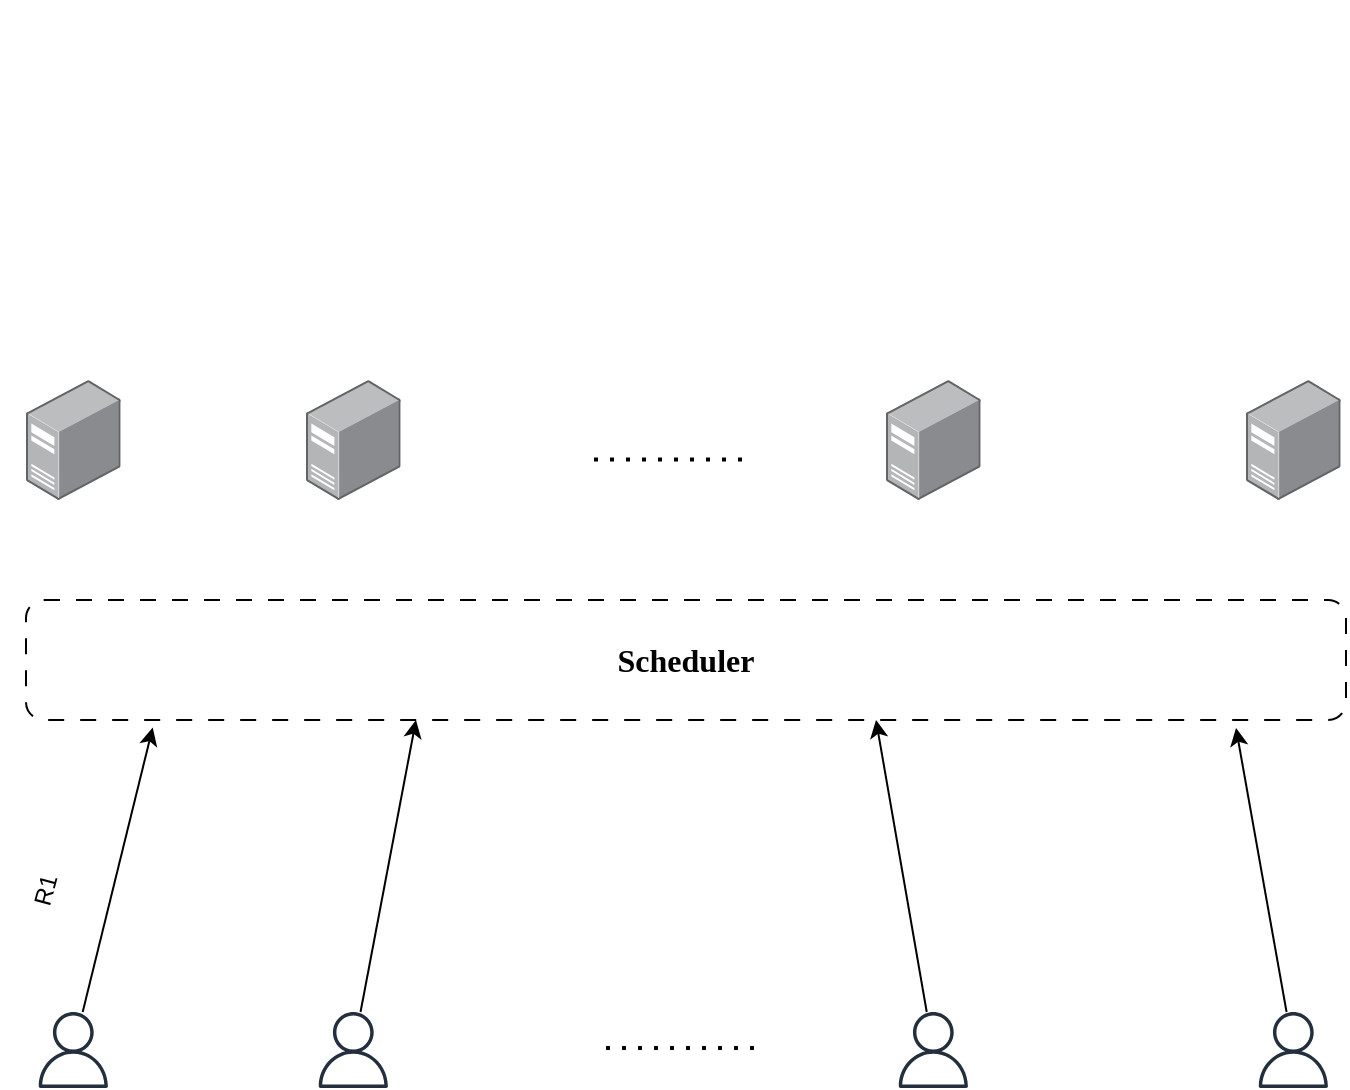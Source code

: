 <mxfile version="22.1.18" type="github">
  <diagram name="第 1 页" id="n0l9_IGRnVCK7IY2CVSV">
    <mxGraphModel dx="1039" dy="413" grid="1" gridSize="10" guides="1" tooltips="1" connect="1" arrows="1" fold="1" page="1" pageScale="1" pageWidth="827" pageHeight="1169" math="0" shadow="0">
      <root>
        <mxCell id="0" />
        <mxCell id="1" parent="0" />
        <mxCell id="gVyBX--V2GTejoInPmbf-10" value="" style="shape=image;html=1;verticalAlign=top;verticalLabelPosition=bottom;labelBackgroundColor=#ffffff;imageAspect=0;aspect=fixed;image=https://cdn2.iconfinder.com/data/icons/whcompare-servers-web-hosting/50/cloud-web-hosting-128.png" vertex="1" parent="1">
          <mxGeometry x="350" y="60" width="128" height="128" as="geometry" />
        </mxCell>
        <mxCell id="gVyBX--V2GTejoInPmbf-11" value="" style="image;points=[];aspect=fixed;html=1;align=center;shadow=0;dashed=0;image=img/lib/allied_telesis/computer_and_terminals/Server_Desktop.svg;" vertex="1" parent="1">
          <mxGeometry x="100" y="250" width="47.33" height="60" as="geometry" />
        </mxCell>
        <mxCell id="gVyBX--V2GTejoInPmbf-12" value="" style="image;points=[];aspect=fixed;html=1;align=center;shadow=0;dashed=0;image=img/lib/allied_telesis/computer_and_terminals/Server_Desktop.svg;" vertex="1" parent="1">
          <mxGeometry x="530" y="250" width="47.33" height="60" as="geometry" />
        </mxCell>
        <mxCell id="gVyBX--V2GTejoInPmbf-13" value="" style="image;points=[];aspect=fixed;html=1;align=center;shadow=0;dashed=0;image=img/lib/allied_telesis/computer_and_terminals/Server_Desktop.svg;" vertex="1" parent="1">
          <mxGeometry x="240" y="250" width="47.33" height="60" as="geometry" />
        </mxCell>
        <mxCell id="gVyBX--V2GTejoInPmbf-14" value="" style="image;points=[];aspect=fixed;html=1;align=center;shadow=0;dashed=0;image=img/lib/allied_telesis/computer_and_terminals/Server_Desktop.svg;" vertex="1" parent="1">
          <mxGeometry x="710" y="250" width="47.33" height="60" as="geometry" />
        </mxCell>
        <mxCell id="gVyBX--V2GTejoInPmbf-15" value="" style="endArrow=none;dashed=1;html=1;dashPattern=1 3;strokeWidth=2;rounded=0;" edge="1" parent="1">
          <mxGeometry width="50" height="50" relative="1" as="geometry">
            <mxPoint x="390" y="584" as="sourcePoint" />
            <mxPoint x="470" y="584" as="targetPoint" />
          </mxGeometry>
        </mxCell>
        <mxCell id="gVyBX--V2GTejoInPmbf-16" value="&lt;b&gt;&lt;font face=&quot;Times New Roman&quot; style=&quot;font-size: 16px;&quot;&gt;Scheduler&lt;/font&gt;&lt;/b&gt;" style="rounded=1;whiteSpace=wrap;html=1;dashed=1;dashPattern=8 8;" vertex="1" parent="1">
          <mxGeometry x="100" y="360" width="660" height="60" as="geometry" />
        </mxCell>
        <mxCell id="gVyBX--V2GTejoInPmbf-19" value="" style="sketch=0;outlineConnect=0;fontColor=#232F3E;gradientColor=none;fillColor=#232F3D;strokeColor=none;dashed=0;verticalLabelPosition=bottom;verticalAlign=top;align=center;html=1;fontSize=12;fontStyle=0;aspect=fixed;pointerEvents=1;shape=mxgraph.aws4.user;" vertex="1" parent="1">
          <mxGeometry x="104.66" y="566" width="38" height="38" as="geometry" />
        </mxCell>
        <mxCell id="gVyBX--V2GTejoInPmbf-20" value="" style="sketch=0;outlineConnect=0;fontColor=#232F3E;gradientColor=none;fillColor=#232F3D;strokeColor=none;dashed=0;verticalLabelPosition=bottom;verticalAlign=top;align=center;html=1;fontSize=12;fontStyle=0;aspect=fixed;pointerEvents=1;shape=mxgraph.aws4.user;" vertex="1" parent="1">
          <mxGeometry x="244.66" y="566" width="38" height="38" as="geometry" />
        </mxCell>
        <mxCell id="gVyBX--V2GTejoInPmbf-22" value="" style="sketch=0;outlineConnect=0;fontColor=#232F3E;gradientColor=none;fillColor=#232F3D;strokeColor=none;dashed=0;verticalLabelPosition=bottom;verticalAlign=top;align=center;html=1;fontSize=12;fontStyle=0;aspect=fixed;pointerEvents=1;shape=mxgraph.aws4.user;" vertex="1" parent="1">
          <mxGeometry x="534.67" y="566" width="38" height="38" as="geometry" />
        </mxCell>
        <mxCell id="gVyBX--V2GTejoInPmbf-23" value="" style="sketch=0;outlineConnect=0;fontColor=#232F3E;gradientColor=none;fillColor=#232F3D;strokeColor=none;dashed=0;verticalLabelPosition=bottom;verticalAlign=top;align=center;html=1;fontSize=12;fontStyle=0;aspect=fixed;pointerEvents=1;shape=mxgraph.aws4.user;" vertex="1" parent="1">
          <mxGeometry x="714.67" y="566" width="38" height="38" as="geometry" />
        </mxCell>
        <mxCell id="gVyBX--V2GTejoInPmbf-24" value="" style="endArrow=none;dashed=1;html=1;dashPattern=1 3;strokeWidth=2;rounded=0;" edge="1" parent="1">
          <mxGeometry width="50" height="50" relative="1" as="geometry">
            <mxPoint x="384" y="289.8" as="sourcePoint" />
            <mxPoint x="464" y="289.8" as="targetPoint" />
          </mxGeometry>
        </mxCell>
        <mxCell id="gVyBX--V2GTejoInPmbf-25" value="" style="endArrow=classic;html=1;rounded=0;entryX=0.096;entryY=1.063;entryDx=0;entryDy=0;entryPerimeter=0;" edge="1" parent="1" source="gVyBX--V2GTejoInPmbf-19" target="gVyBX--V2GTejoInPmbf-16">
          <mxGeometry width="50" height="50" relative="1" as="geometry">
            <mxPoint x="120" y="566" as="sourcePoint" />
            <mxPoint x="170" y="516" as="targetPoint" />
          </mxGeometry>
        </mxCell>
        <mxCell id="gVyBX--V2GTejoInPmbf-26" value="" style="endArrow=classic;html=1;rounded=0;entryX=0.096;entryY=1.063;entryDx=0;entryDy=0;entryPerimeter=0;" edge="1" parent="1" source="gVyBX--V2GTejoInPmbf-20">
          <mxGeometry width="50" height="50" relative="1" as="geometry">
            <mxPoint x="260" y="562" as="sourcePoint" />
            <mxPoint x="295" y="420" as="targetPoint" />
          </mxGeometry>
        </mxCell>
        <mxCell id="gVyBX--V2GTejoInPmbf-27" value="" style="endArrow=classic;html=1;rounded=0;entryX=0.096;entryY=1.063;entryDx=0;entryDy=0;entryPerimeter=0;" edge="1" parent="1" source="gVyBX--V2GTejoInPmbf-22">
          <mxGeometry width="50" height="50" relative="1" as="geometry">
            <mxPoint x="490" y="562" as="sourcePoint" />
            <mxPoint x="525" y="420" as="targetPoint" />
          </mxGeometry>
        </mxCell>
        <mxCell id="gVyBX--V2GTejoInPmbf-28" value="" style="endArrow=classic;html=1;rounded=0;entryX=0.096;entryY=1.063;entryDx=0;entryDy=0;entryPerimeter=0;" edge="1" parent="1" source="gVyBX--V2GTejoInPmbf-23">
          <mxGeometry width="50" height="50" relative="1" as="geometry">
            <mxPoint x="670" y="566" as="sourcePoint" />
            <mxPoint x="705" y="424" as="targetPoint" />
          </mxGeometry>
        </mxCell>
        <mxCell id="gVyBX--V2GTejoInPmbf-29" value="R1" style="text;strokeColor=none;align=center;fillColor=none;html=1;verticalAlign=middle;whiteSpace=wrap;rounded=0;rotation=-75;" vertex="1" parent="1">
          <mxGeometry x="80" y="490" width="60" height="30" as="geometry" />
        </mxCell>
      </root>
    </mxGraphModel>
  </diagram>
</mxfile>
